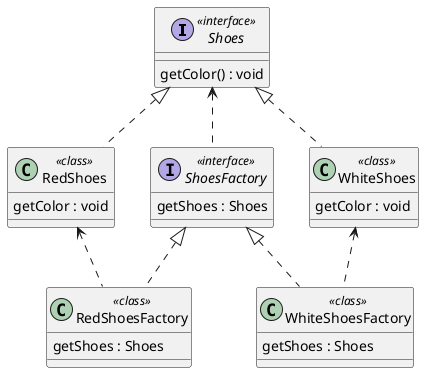 @startuml
interface Shoes <<interface>>{
    getColor() : void
}
class RedShoes <<class>>{
    getColor : void
}

class WhiteShoes <<class>>{
    getColor : void
}

interface ShoesFactory <<interface >>{
    getShoes : Shoes
}

class WhiteShoesFactory <<class>>{
    getShoes : Shoes
}

class RedShoesFactory <<class>>{
    getShoes : Shoes
}

Shoes <|.. RedShoes
Shoes <|.. WhiteShoes

ShoesFactory <|.. RedShoesFactory
ShoesFactory <|.. WhiteShoesFactory

Shoes <.. ShoesFactory

RedShoes <.. RedShoesFactory
WhiteShoes <.. WhiteShoesFactory

@enduml
